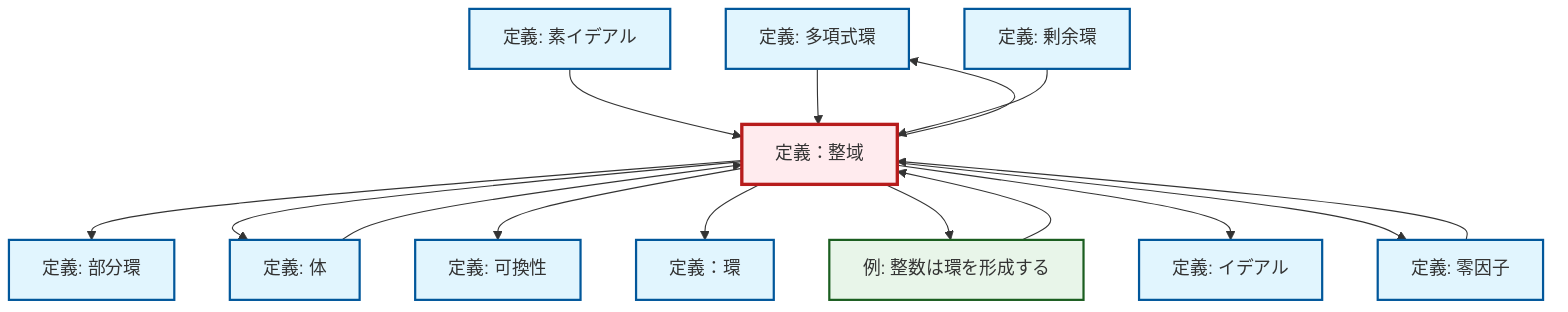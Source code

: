graph TD
    classDef definition fill:#e1f5fe,stroke:#01579b,stroke-width:2px
    classDef theorem fill:#f3e5f5,stroke:#4a148c,stroke-width:2px
    classDef axiom fill:#fff3e0,stroke:#e65100,stroke-width:2px
    classDef example fill:#e8f5e9,stroke:#1b5e20,stroke-width:2px
    classDef current fill:#ffebee,stroke:#b71c1c,stroke-width:3px
    def-ring["定義：環"]:::definition
    def-polynomial-ring["定義: 多項式環"]:::definition
    def-field["定義: 体"]:::definition
    def-ideal["定義: イデアル"]:::definition
    def-zero-divisor["定義: 零因子"]:::definition
    def-integral-domain["定義：整域"]:::definition
    ex-integers-ring["例: 整数は環を形成する"]:::example
    def-prime-ideal["定義: 素イデアル"]:::definition
    def-subring["定義: 部分環"]:::definition
    def-commutativity["定義: 可換性"]:::definition
    def-quotient-ring["定義: 剰余環"]:::definition
    def-integral-domain --> def-subring
    def-integral-domain --> def-field
    ex-integers-ring --> def-integral-domain
    def-integral-domain --> def-commutativity
    def-integral-domain --> def-ring
    def-integral-domain --> ex-integers-ring
    def-zero-divisor --> def-integral-domain
    def-integral-domain --> def-polynomial-ring
    def-prime-ideal --> def-integral-domain
    def-polynomial-ring --> def-integral-domain
    def-integral-domain --> def-ideal
    def-field --> def-integral-domain
    def-integral-domain --> def-zero-divisor
    def-quotient-ring --> def-integral-domain
    class def-integral-domain current
